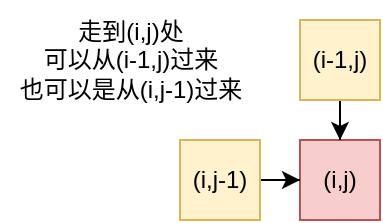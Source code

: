 <mxfile version="20.0.4" type="github">
  <diagram id="R2lEEEUBdFMjLlhIrx00" name="Page-1">
    <mxGraphModel dx="569" dy="302" grid="1" gridSize="10" guides="1" tooltips="1" connect="1" arrows="1" fold="1" page="1" pageScale="1" pageWidth="850" pageHeight="1100" math="0" shadow="0" extFonts="Permanent Marker^https://fonts.googleapis.com/css?family=Permanent+Marker">
      <root>
        <mxCell id="0" />
        <mxCell id="1" parent="0" />
        <mxCell id="ZPMYQLRDyqNYOYX5goR8-1" value="(i,j)" style="rounded=0;whiteSpace=wrap;html=1;fillColor=#f8cecc;strokeColor=#b85450;" vertex="1" parent="1">
          <mxGeometry x="320" y="280" width="40" height="40" as="geometry" />
        </mxCell>
        <mxCell id="ZPMYQLRDyqNYOYX5goR8-6" style="edgeStyle=orthogonalEdgeStyle;rounded=0;orthogonalLoop=1;jettySize=auto;html=1;entryX=0;entryY=0.5;entryDx=0;entryDy=0;" edge="1" parent="1" source="ZPMYQLRDyqNYOYX5goR8-2" target="ZPMYQLRDyqNYOYX5goR8-1">
          <mxGeometry relative="1" as="geometry" />
        </mxCell>
        <mxCell id="ZPMYQLRDyqNYOYX5goR8-2" value="(i,j-1)" style="rounded=0;whiteSpace=wrap;html=1;fillColor=#fff2cc;strokeColor=#d6b656;" vertex="1" parent="1">
          <mxGeometry x="260" y="280" width="40" height="40" as="geometry" />
        </mxCell>
        <mxCell id="ZPMYQLRDyqNYOYX5goR8-5" style="edgeStyle=orthogonalEdgeStyle;rounded=0;orthogonalLoop=1;jettySize=auto;html=1;entryX=0.5;entryY=0;entryDx=0;entryDy=0;" edge="1" parent="1" source="ZPMYQLRDyqNYOYX5goR8-3" target="ZPMYQLRDyqNYOYX5goR8-1">
          <mxGeometry relative="1" as="geometry" />
        </mxCell>
        <mxCell id="ZPMYQLRDyqNYOYX5goR8-3" value="(i-1,j)" style="rounded=0;whiteSpace=wrap;html=1;fillColor=#fff2cc;strokeColor=#d6b656;" vertex="1" parent="1">
          <mxGeometry x="320" y="220" width="40" height="40" as="geometry" />
        </mxCell>
        <mxCell id="ZPMYQLRDyqNYOYX5goR8-7" value="走到(i,j)处&lt;br&gt;可以从(i-1,j)过来&lt;br&gt;也可以是从(i,j-1)过来" style="text;html=1;resizable=0;autosize=1;align=center;verticalAlign=middle;points=[];fillColor=none;strokeColor=none;rounded=0;" vertex="1" parent="1">
          <mxGeometry x="170" y="210" width="130" height="60" as="geometry" />
        </mxCell>
      </root>
    </mxGraphModel>
  </diagram>
</mxfile>
